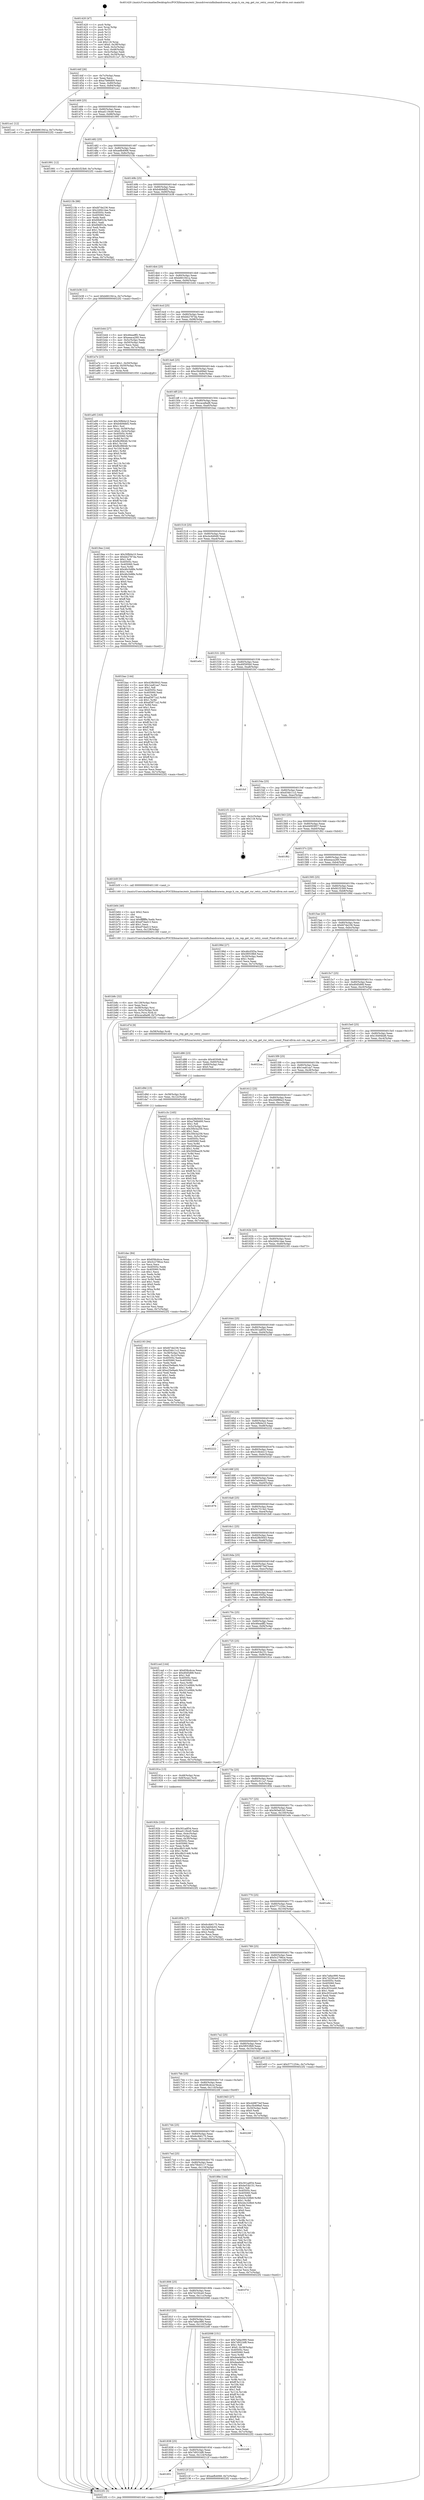 digraph "0x401420" {
  label = "0x401420 (/mnt/c/Users/mathe/Desktop/tcc/POCII/binaries/extr_linuxdriversinfinibandcorecm_msgs.h_cm_rep_get_rnr_retry_count_Final-ollvm.out::main(0))"
  labelloc = "t"
  node[shape=record]

  Entry [label="",width=0.3,height=0.3,shape=circle,fillcolor=black,style=filled]
  "0x40144f" [label="{
     0x40144f [26]\l
     | [instrs]\l
     &nbsp;&nbsp;0x40144f \<+3\>: mov -0x7c(%rbp),%eax\l
     &nbsp;&nbsp;0x401452 \<+2\>: mov %eax,%ecx\l
     &nbsp;&nbsp;0x401454 \<+6\>: sub $0xa7b66d00,%ecx\l
     &nbsp;&nbsp;0x40145a \<+3\>: mov %eax,-0x80(%rbp)\l
     &nbsp;&nbsp;0x40145d \<+6\>: mov %ecx,-0x84(%rbp)\l
     &nbsp;&nbsp;0x401463 \<+6\>: je 0000000000401ce1 \<main+0x8c1\>\l
  }"]
  "0x401ce1" [label="{
     0x401ce1 [12]\l
     | [instrs]\l
     &nbsp;&nbsp;0x401ce1 \<+7\>: movl $0xb661941a,-0x7c(%rbp)\l
     &nbsp;&nbsp;0x401ce8 \<+5\>: jmp 00000000004022f2 \<main+0xed2\>\l
  }"]
  "0x401469" [label="{
     0x401469 [25]\l
     | [instrs]\l
     &nbsp;&nbsp;0x401469 \<+5\>: jmp 000000000040146e \<main+0x4e\>\l
     &nbsp;&nbsp;0x40146e \<+3\>: mov -0x80(%rbp),%eax\l
     &nbsp;&nbsp;0x401471 \<+5\>: sub $0xad119ce9,%eax\l
     &nbsp;&nbsp;0x401476 \<+6\>: mov %eax,-0x88(%rbp)\l
     &nbsp;&nbsp;0x40147c \<+6\>: je 0000000000401991 \<main+0x571\>\l
  }"]
  Exit [label="",width=0.3,height=0.3,shape=circle,fillcolor=black,style=filled,peripheries=2]
  "0x401991" [label="{
     0x401991 [12]\l
     | [instrs]\l
     &nbsp;&nbsp;0x401991 \<+7\>: movl $0xfd1f23b9,-0x7c(%rbp)\l
     &nbsp;&nbsp;0x401998 \<+5\>: jmp 00000000004022f2 \<main+0xed2\>\l
  }"]
  "0x401482" [label="{
     0x401482 [25]\l
     | [instrs]\l
     &nbsp;&nbsp;0x401482 \<+5\>: jmp 0000000000401487 \<main+0x67\>\l
     &nbsp;&nbsp;0x401487 \<+3\>: mov -0x80(%rbp),%eax\l
     &nbsp;&nbsp;0x40148a \<+5\>: sub $0xaefb4068,%eax\l
     &nbsp;&nbsp;0x40148f \<+6\>: mov %eax,-0x8c(%rbp)\l
     &nbsp;&nbsp;0x401495 \<+6\>: je 000000000040213b \<main+0xd1b\>\l
  }"]
  "0x401851" [label="{
     0x401851\l
  }", style=dashed]
  "0x40213b" [label="{
     0x40213b [88]\l
     | [instrs]\l
     &nbsp;&nbsp;0x40213b \<+5\>: mov $0xfd7de236,%eax\l
     &nbsp;&nbsp;0x402140 \<+5\>: mov $0x249414ae,%ecx\l
     &nbsp;&nbsp;0x402145 \<+7\>: mov 0x40505c,%edx\l
     &nbsp;&nbsp;0x40214c \<+7\>: mov 0x405060,%esi\l
     &nbsp;&nbsp;0x402153 \<+2\>: mov %edx,%edi\l
     &nbsp;&nbsp;0x402155 \<+6\>: add $0x69df31fa,%edi\l
     &nbsp;&nbsp;0x40215b \<+3\>: sub $0x1,%edi\l
     &nbsp;&nbsp;0x40215e \<+6\>: sub $0x69df31fa,%edi\l
     &nbsp;&nbsp;0x402164 \<+3\>: imul %edi,%edx\l
     &nbsp;&nbsp;0x402167 \<+3\>: and $0x1,%edx\l
     &nbsp;&nbsp;0x40216a \<+3\>: cmp $0x0,%edx\l
     &nbsp;&nbsp;0x40216d \<+4\>: sete %r8b\l
     &nbsp;&nbsp;0x402171 \<+3\>: cmp $0xa,%esi\l
     &nbsp;&nbsp;0x402174 \<+4\>: setl %r9b\l
     &nbsp;&nbsp;0x402178 \<+3\>: mov %r8b,%r10b\l
     &nbsp;&nbsp;0x40217b \<+3\>: and %r9b,%r10b\l
     &nbsp;&nbsp;0x40217e \<+3\>: xor %r9b,%r8b\l
     &nbsp;&nbsp;0x402181 \<+3\>: or %r8b,%r10b\l
     &nbsp;&nbsp;0x402184 \<+4\>: test $0x1,%r10b\l
     &nbsp;&nbsp;0x402188 \<+3\>: cmovne %ecx,%eax\l
     &nbsp;&nbsp;0x40218b \<+3\>: mov %eax,-0x7c(%rbp)\l
     &nbsp;&nbsp;0x40218e \<+5\>: jmp 00000000004022f2 \<main+0xed2\>\l
  }"]
  "0x40149b" [label="{
     0x40149b [25]\l
     | [instrs]\l
     &nbsp;&nbsp;0x40149b \<+5\>: jmp 00000000004014a0 \<main+0x80\>\l
     &nbsp;&nbsp;0x4014a0 \<+3\>: mov -0x80(%rbp),%eax\l
     &nbsp;&nbsp;0x4014a3 \<+5\>: sub $0xb4b9dbf2,%eax\l
     &nbsp;&nbsp;0x4014a8 \<+6\>: mov %eax,-0x90(%rbp)\l
     &nbsp;&nbsp;0x4014ae \<+6\>: je 0000000000401b38 \<main+0x718\>\l
  }"]
  "0x40212f" [label="{
     0x40212f [12]\l
     | [instrs]\l
     &nbsp;&nbsp;0x40212f \<+7\>: movl $0xaefb4068,-0x7c(%rbp)\l
     &nbsp;&nbsp;0x402136 \<+5\>: jmp 00000000004022f2 \<main+0xed2\>\l
  }"]
  "0x401b38" [label="{
     0x401b38 [12]\l
     | [instrs]\l
     &nbsp;&nbsp;0x401b38 \<+7\>: movl $0xb661941a,-0x7c(%rbp)\l
     &nbsp;&nbsp;0x401b3f \<+5\>: jmp 00000000004022f2 \<main+0xed2\>\l
  }"]
  "0x4014b4" [label="{
     0x4014b4 [25]\l
     | [instrs]\l
     &nbsp;&nbsp;0x4014b4 \<+5\>: jmp 00000000004014b9 \<main+0x99\>\l
     &nbsp;&nbsp;0x4014b9 \<+3\>: mov -0x80(%rbp),%eax\l
     &nbsp;&nbsp;0x4014bc \<+5\>: sub $0xb661941a,%eax\l
     &nbsp;&nbsp;0x4014c1 \<+6\>: mov %eax,-0x94(%rbp)\l
     &nbsp;&nbsp;0x4014c7 \<+6\>: je 0000000000401b44 \<main+0x724\>\l
  }"]
  "0x401838" [label="{
     0x401838 [25]\l
     | [instrs]\l
     &nbsp;&nbsp;0x401838 \<+5\>: jmp 000000000040183d \<main+0x41d\>\l
     &nbsp;&nbsp;0x40183d \<+3\>: mov -0x80(%rbp),%eax\l
     &nbsp;&nbsp;0x401840 \<+5\>: sub $0x7d931bf8,%eax\l
     &nbsp;&nbsp;0x401845 \<+6\>: mov %eax,-0x124(%rbp)\l
     &nbsp;&nbsp;0x40184b \<+6\>: je 000000000040212f \<main+0xd0f\>\l
  }"]
  "0x401b44" [label="{
     0x401b44 [27]\l
     | [instrs]\l
     &nbsp;&nbsp;0x401b44 \<+5\>: mov $0x46eadff2,%eax\l
     &nbsp;&nbsp;0x401b49 \<+5\>: mov $0xeeaca260,%ecx\l
     &nbsp;&nbsp;0x401b4e \<+3\>: mov -0x5c(%rbp),%edx\l
     &nbsp;&nbsp;0x401b51 \<+3\>: cmp -0x50(%rbp),%edx\l
     &nbsp;&nbsp;0x401b54 \<+3\>: cmovl %ecx,%eax\l
     &nbsp;&nbsp;0x401b57 \<+3\>: mov %eax,-0x7c(%rbp)\l
     &nbsp;&nbsp;0x401b5a \<+5\>: jmp 00000000004022f2 \<main+0xed2\>\l
  }"]
  "0x4014cd" [label="{
     0x4014cd [25]\l
     | [instrs]\l
     &nbsp;&nbsp;0x4014cd \<+5\>: jmp 00000000004014d2 \<main+0xb2\>\l
     &nbsp;&nbsp;0x4014d2 \<+3\>: mov -0x80(%rbp),%eax\l
     &nbsp;&nbsp;0x4014d5 \<+5\>: sub $0xbb2787da,%eax\l
     &nbsp;&nbsp;0x4014da \<+6\>: mov %eax,-0x98(%rbp)\l
     &nbsp;&nbsp;0x4014e0 \<+6\>: je 0000000000401a7e \<main+0x65e\>\l
  }"]
  "0x4022d8" [label="{
     0x4022d8\l
  }", style=dashed]
  "0x401a7e" [label="{
     0x401a7e [23]\l
     | [instrs]\l
     &nbsp;&nbsp;0x401a7e \<+7\>: movl $0x1,-0x50(%rbp)\l
     &nbsp;&nbsp;0x401a85 \<+4\>: movslq -0x50(%rbp),%rax\l
     &nbsp;&nbsp;0x401a89 \<+4\>: shl $0x2,%rax\l
     &nbsp;&nbsp;0x401a8d \<+3\>: mov %rax,%rdi\l
     &nbsp;&nbsp;0x401a90 \<+5\>: call 0000000000401050 \<malloc@plt\>\l
     | [calls]\l
     &nbsp;&nbsp;0x401050 \{1\} (unknown)\l
  }"]
  "0x4014e6" [label="{
     0x4014e6 [25]\l
     | [instrs]\l
     &nbsp;&nbsp;0x4014e6 \<+5\>: jmp 00000000004014eb \<main+0xcb\>\l
     &nbsp;&nbsp;0x4014eb \<+3\>: mov -0x80(%rbp),%eax\l
     &nbsp;&nbsp;0x4014ee \<+5\>: sub $0xc5b499a0,%eax\l
     &nbsp;&nbsp;0x4014f3 \<+6\>: mov %eax,-0x9c(%rbp)\l
     &nbsp;&nbsp;0x4014f9 \<+6\>: je 00000000004019ee \<main+0x5ce\>\l
  }"]
  "0x40181f" [label="{
     0x40181f [25]\l
     | [instrs]\l
     &nbsp;&nbsp;0x40181f \<+5\>: jmp 0000000000401824 \<main+0x404\>\l
     &nbsp;&nbsp;0x401824 \<+3\>: mov -0x80(%rbp),%eax\l
     &nbsp;&nbsp;0x401827 \<+5\>: sub $0x7a8ac990,%eax\l
     &nbsp;&nbsp;0x40182c \<+6\>: mov %eax,-0x120(%rbp)\l
     &nbsp;&nbsp;0x401832 \<+6\>: je 00000000004022d8 \<main+0xeb8\>\l
  }"]
  "0x4019ee" [label="{
     0x4019ee [144]\l
     | [instrs]\l
     &nbsp;&nbsp;0x4019ee \<+5\>: mov $0x30fb0e10,%eax\l
     &nbsp;&nbsp;0x4019f3 \<+5\>: mov $0xbb2787da,%ecx\l
     &nbsp;&nbsp;0x4019f8 \<+2\>: mov $0x1,%dl\l
     &nbsp;&nbsp;0x4019fa \<+7\>: mov 0x40505c,%esi\l
     &nbsp;&nbsp;0x401a01 \<+7\>: mov 0x405060,%edi\l
     &nbsp;&nbsp;0x401a08 \<+3\>: mov %esi,%r8d\l
     &nbsp;&nbsp;0x401a0b \<+7\>: add $0x46c5d8fe,%r8d\l
     &nbsp;&nbsp;0x401a12 \<+4\>: sub $0x1,%r8d\l
     &nbsp;&nbsp;0x401a16 \<+7\>: sub $0x46c5d8fe,%r8d\l
     &nbsp;&nbsp;0x401a1d \<+4\>: imul %r8d,%esi\l
     &nbsp;&nbsp;0x401a21 \<+3\>: and $0x1,%esi\l
     &nbsp;&nbsp;0x401a24 \<+3\>: cmp $0x0,%esi\l
     &nbsp;&nbsp;0x401a27 \<+4\>: sete %r9b\l
     &nbsp;&nbsp;0x401a2b \<+3\>: cmp $0xa,%edi\l
     &nbsp;&nbsp;0x401a2e \<+4\>: setl %r10b\l
     &nbsp;&nbsp;0x401a32 \<+3\>: mov %r9b,%r11b\l
     &nbsp;&nbsp;0x401a35 \<+4\>: xor $0xff,%r11b\l
     &nbsp;&nbsp;0x401a39 \<+3\>: mov %r10b,%bl\l
     &nbsp;&nbsp;0x401a3c \<+3\>: xor $0xff,%bl\l
     &nbsp;&nbsp;0x401a3f \<+3\>: xor $0x1,%dl\l
     &nbsp;&nbsp;0x401a42 \<+3\>: mov %r11b,%r14b\l
     &nbsp;&nbsp;0x401a45 \<+4\>: and $0xff,%r14b\l
     &nbsp;&nbsp;0x401a49 \<+3\>: and %dl,%r9b\l
     &nbsp;&nbsp;0x401a4c \<+3\>: mov %bl,%r15b\l
     &nbsp;&nbsp;0x401a4f \<+4\>: and $0xff,%r15b\l
     &nbsp;&nbsp;0x401a53 \<+3\>: and %dl,%r10b\l
     &nbsp;&nbsp;0x401a56 \<+3\>: or %r9b,%r14b\l
     &nbsp;&nbsp;0x401a59 \<+3\>: or %r10b,%r15b\l
     &nbsp;&nbsp;0x401a5c \<+3\>: xor %r15b,%r14b\l
     &nbsp;&nbsp;0x401a5f \<+3\>: or %bl,%r11b\l
     &nbsp;&nbsp;0x401a62 \<+4\>: xor $0xff,%r11b\l
     &nbsp;&nbsp;0x401a66 \<+3\>: or $0x1,%dl\l
     &nbsp;&nbsp;0x401a69 \<+3\>: and %dl,%r11b\l
     &nbsp;&nbsp;0x401a6c \<+3\>: or %r11b,%r14b\l
     &nbsp;&nbsp;0x401a6f \<+4\>: test $0x1,%r14b\l
     &nbsp;&nbsp;0x401a73 \<+3\>: cmovne %ecx,%eax\l
     &nbsp;&nbsp;0x401a76 \<+3\>: mov %eax,-0x7c(%rbp)\l
     &nbsp;&nbsp;0x401a79 \<+5\>: jmp 00000000004022f2 \<main+0xed2\>\l
  }"]
  "0x4014ff" [label="{
     0x4014ff [25]\l
     | [instrs]\l
     &nbsp;&nbsp;0x4014ff \<+5\>: jmp 0000000000401504 \<main+0xe4\>\l
     &nbsp;&nbsp;0x401504 \<+3\>: mov -0x80(%rbp),%eax\l
     &nbsp;&nbsp;0x401507 \<+5\>: sub $0xcaca8ad8,%eax\l
     &nbsp;&nbsp;0x40150c \<+6\>: mov %eax,-0xa0(%rbp)\l
     &nbsp;&nbsp;0x401512 \<+6\>: je 0000000000401bac \<main+0x78c\>\l
  }"]
  "0x402098" [label="{
     0x402098 [151]\l
     | [instrs]\l
     &nbsp;&nbsp;0x402098 \<+5\>: mov $0x7a8ac990,%eax\l
     &nbsp;&nbsp;0x40209d \<+5\>: mov $0x7d931bf8,%ecx\l
     &nbsp;&nbsp;0x4020a2 \<+2\>: mov $0x1,%dl\l
     &nbsp;&nbsp;0x4020a4 \<+7\>: movl $0x0,-0x38(%rbp)\l
     &nbsp;&nbsp;0x4020ab \<+7\>: mov 0x40505c,%esi\l
     &nbsp;&nbsp;0x4020b2 \<+7\>: mov 0x405060,%edi\l
     &nbsp;&nbsp;0x4020b9 \<+3\>: mov %esi,%r8d\l
     &nbsp;&nbsp;0x4020bc \<+7\>: add $0xdeada5bc,%r8d\l
     &nbsp;&nbsp;0x4020c3 \<+4\>: sub $0x1,%r8d\l
     &nbsp;&nbsp;0x4020c7 \<+7\>: sub $0xdeada5bc,%r8d\l
     &nbsp;&nbsp;0x4020ce \<+4\>: imul %r8d,%esi\l
     &nbsp;&nbsp;0x4020d2 \<+3\>: and $0x1,%esi\l
     &nbsp;&nbsp;0x4020d5 \<+3\>: cmp $0x0,%esi\l
     &nbsp;&nbsp;0x4020d8 \<+4\>: sete %r9b\l
     &nbsp;&nbsp;0x4020dc \<+3\>: cmp $0xa,%edi\l
     &nbsp;&nbsp;0x4020df \<+4\>: setl %r10b\l
     &nbsp;&nbsp;0x4020e3 \<+3\>: mov %r9b,%r11b\l
     &nbsp;&nbsp;0x4020e6 \<+4\>: xor $0xff,%r11b\l
     &nbsp;&nbsp;0x4020ea \<+3\>: mov %r10b,%bl\l
     &nbsp;&nbsp;0x4020ed \<+3\>: xor $0xff,%bl\l
     &nbsp;&nbsp;0x4020f0 \<+3\>: xor $0x1,%dl\l
     &nbsp;&nbsp;0x4020f3 \<+3\>: mov %r11b,%r14b\l
     &nbsp;&nbsp;0x4020f6 \<+4\>: and $0xff,%r14b\l
     &nbsp;&nbsp;0x4020fa \<+3\>: and %dl,%r9b\l
     &nbsp;&nbsp;0x4020fd \<+3\>: mov %bl,%r15b\l
     &nbsp;&nbsp;0x402100 \<+4\>: and $0xff,%r15b\l
     &nbsp;&nbsp;0x402104 \<+3\>: and %dl,%r10b\l
     &nbsp;&nbsp;0x402107 \<+3\>: or %r9b,%r14b\l
     &nbsp;&nbsp;0x40210a \<+3\>: or %r10b,%r15b\l
     &nbsp;&nbsp;0x40210d \<+3\>: xor %r15b,%r14b\l
     &nbsp;&nbsp;0x402110 \<+3\>: or %bl,%r11b\l
     &nbsp;&nbsp;0x402113 \<+4\>: xor $0xff,%r11b\l
     &nbsp;&nbsp;0x402117 \<+3\>: or $0x1,%dl\l
     &nbsp;&nbsp;0x40211a \<+3\>: and %dl,%r11b\l
     &nbsp;&nbsp;0x40211d \<+3\>: or %r11b,%r14b\l
     &nbsp;&nbsp;0x402120 \<+4\>: test $0x1,%r14b\l
     &nbsp;&nbsp;0x402124 \<+3\>: cmovne %ecx,%eax\l
     &nbsp;&nbsp;0x402127 \<+3\>: mov %eax,-0x7c(%rbp)\l
     &nbsp;&nbsp;0x40212a \<+5\>: jmp 00000000004022f2 \<main+0xed2\>\l
  }"]
  "0x401bac" [label="{
     0x401bac [144]\l
     | [instrs]\l
     &nbsp;&nbsp;0x401bac \<+5\>: mov $0x428b5643,%eax\l
     &nbsp;&nbsp;0x401bb1 \<+5\>: mov $0x1ea81aa7,%ecx\l
     &nbsp;&nbsp;0x401bb6 \<+2\>: mov $0x1,%dl\l
     &nbsp;&nbsp;0x401bb8 \<+7\>: mov 0x40505c,%esi\l
     &nbsp;&nbsp;0x401bbf \<+7\>: mov 0x405060,%edi\l
     &nbsp;&nbsp;0x401bc6 \<+3\>: mov %esi,%r8d\l
     &nbsp;&nbsp;0x401bc9 \<+7\>: add $0xaf3871a2,%r8d\l
     &nbsp;&nbsp;0x401bd0 \<+4\>: sub $0x1,%r8d\l
     &nbsp;&nbsp;0x401bd4 \<+7\>: sub $0xaf3871a2,%r8d\l
     &nbsp;&nbsp;0x401bdb \<+4\>: imul %r8d,%esi\l
     &nbsp;&nbsp;0x401bdf \<+3\>: and $0x1,%esi\l
     &nbsp;&nbsp;0x401be2 \<+3\>: cmp $0x0,%esi\l
     &nbsp;&nbsp;0x401be5 \<+4\>: sete %r9b\l
     &nbsp;&nbsp;0x401be9 \<+3\>: cmp $0xa,%edi\l
     &nbsp;&nbsp;0x401bec \<+4\>: setl %r10b\l
     &nbsp;&nbsp;0x401bf0 \<+3\>: mov %r9b,%r11b\l
     &nbsp;&nbsp;0x401bf3 \<+4\>: xor $0xff,%r11b\l
     &nbsp;&nbsp;0x401bf7 \<+3\>: mov %r10b,%bl\l
     &nbsp;&nbsp;0x401bfa \<+3\>: xor $0xff,%bl\l
     &nbsp;&nbsp;0x401bfd \<+3\>: xor $0x1,%dl\l
     &nbsp;&nbsp;0x401c00 \<+3\>: mov %r11b,%r14b\l
     &nbsp;&nbsp;0x401c03 \<+4\>: and $0xff,%r14b\l
     &nbsp;&nbsp;0x401c07 \<+3\>: and %dl,%r9b\l
     &nbsp;&nbsp;0x401c0a \<+3\>: mov %bl,%r15b\l
     &nbsp;&nbsp;0x401c0d \<+4\>: and $0xff,%r15b\l
     &nbsp;&nbsp;0x401c11 \<+3\>: and %dl,%r10b\l
     &nbsp;&nbsp;0x401c14 \<+3\>: or %r9b,%r14b\l
     &nbsp;&nbsp;0x401c17 \<+3\>: or %r10b,%r15b\l
     &nbsp;&nbsp;0x401c1a \<+3\>: xor %r15b,%r14b\l
     &nbsp;&nbsp;0x401c1d \<+3\>: or %bl,%r11b\l
     &nbsp;&nbsp;0x401c20 \<+4\>: xor $0xff,%r11b\l
     &nbsp;&nbsp;0x401c24 \<+3\>: or $0x1,%dl\l
     &nbsp;&nbsp;0x401c27 \<+3\>: and %dl,%r11b\l
     &nbsp;&nbsp;0x401c2a \<+3\>: or %r11b,%r14b\l
     &nbsp;&nbsp;0x401c2d \<+4\>: test $0x1,%r14b\l
     &nbsp;&nbsp;0x401c31 \<+3\>: cmovne %ecx,%eax\l
     &nbsp;&nbsp;0x401c34 \<+3\>: mov %eax,-0x7c(%rbp)\l
     &nbsp;&nbsp;0x401c37 \<+5\>: jmp 00000000004022f2 \<main+0xed2\>\l
  }"]
  "0x401518" [label="{
     0x401518 [25]\l
     | [instrs]\l
     &nbsp;&nbsp;0x401518 \<+5\>: jmp 000000000040151d \<main+0xfd\>\l
     &nbsp;&nbsp;0x40151d \<+3\>: mov -0x80(%rbp),%eax\l
     &nbsp;&nbsp;0x401520 \<+5\>: sub $0xcbc6d0d9,%eax\l
     &nbsp;&nbsp;0x401525 \<+6\>: mov %eax,-0xa4(%rbp)\l
     &nbsp;&nbsp;0x40152b \<+6\>: je 0000000000401e0c \<main+0x9ec\>\l
  }"]
  "0x401806" [label="{
     0x401806 [25]\l
     | [instrs]\l
     &nbsp;&nbsp;0x401806 \<+5\>: jmp 000000000040180b \<main+0x3eb\>\l
     &nbsp;&nbsp;0x40180b \<+3\>: mov -0x80(%rbp),%eax\l
     &nbsp;&nbsp;0x40180e \<+5\>: sub $0x74230ce0,%eax\l
     &nbsp;&nbsp;0x401813 \<+6\>: mov %eax,-0x11c(%rbp)\l
     &nbsp;&nbsp;0x401819 \<+6\>: je 0000000000402098 \<main+0xc78\>\l
  }"]
  "0x401e0c" [label="{
     0x401e0c\l
  }", style=dashed]
  "0x401531" [label="{
     0x401531 [25]\l
     | [instrs]\l
     &nbsp;&nbsp;0x401531 \<+5\>: jmp 0000000000401536 \<main+0x116\>\l
     &nbsp;&nbsp;0x401536 \<+3\>: mov -0x80(%rbp),%eax\l
     &nbsp;&nbsp;0x401539 \<+5\>: sub $0xd0f395b0,%eax\l
     &nbsp;&nbsp;0x40153e \<+6\>: mov %eax,-0xa8(%rbp)\l
     &nbsp;&nbsp;0x401544 \<+6\>: je 0000000000401fcf \<main+0xbaf\>\l
  }"]
  "0x401f7d" [label="{
     0x401f7d\l
  }", style=dashed]
  "0x401fcf" [label="{
     0x401fcf\l
  }", style=dashed]
  "0x40154a" [label="{
     0x40154a [25]\l
     | [instrs]\l
     &nbsp;&nbsp;0x40154a \<+5\>: jmp 000000000040154f \<main+0x12f\>\l
     &nbsp;&nbsp;0x40154f \<+3\>: mov -0x80(%rbp),%eax\l
     &nbsp;&nbsp;0x401552 \<+5\>: sub $0xd34b11c2,%eax\l
     &nbsp;&nbsp;0x401557 \<+6\>: mov %eax,-0xac(%rbp)\l
     &nbsp;&nbsp;0x40155d \<+6\>: je 00000000004021f1 \<main+0xdd1\>\l
  }"]
  "0x401dac" [label="{
     0x401dac [84]\l
     | [instrs]\l
     &nbsp;&nbsp;0x401dac \<+5\>: mov $0x658cdcce,%eax\l
     &nbsp;&nbsp;0x401db1 \<+5\>: mov $0x5c2796ce,%esi\l
     &nbsp;&nbsp;0x401db6 \<+2\>: xor %ecx,%ecx\l
     &nbsp;&nbsp;0x401db8 \<+7\>: mov 0x40505c,%edx\l
     &nbsp;&nbsp;0x401dbf \<+8\>: mov 0x405060,%r8d\l
     &nbsp;&nbsp;0x401dc7 \<+3\>: sub $0x1,%ecx\l
     &nbsp;&nbsp;0x401dca \<+3\>: mov %edx,%r9d\l
     &nbsp;&nbsp;0x401dcd \<+3\>: add %ecx,%r9d\l
     &nbsp;&nbsp;0x401dd0 \<+4\>: imul %r9d,%edx\l
     &nbsp;&nbsp;0x401dd4 \<+3\>: and $0x1,%edx\l
     &nbsp;&nbsp;0x401dd7 \<+3\>: cmp $0x0,%edx\l
     &nbsp;&nbsp;0x401dda \<+4\>: sete %r10b\l
     &nbsp;&nbsp;0x401dde \<+4\>: cmp $0xa,%r8d\l
     &nbsp;&nbsp;0x401de2 \<+4\>: setl %r11b\l
     &nbsp;&nbsp;0x401de6 \<+3\>: mov %r10b,%bl\l
     &nbsp;&nbsp;0x401de9 \<+3\>: and %r11b,%bl\l
     &nbsp;&nbsp;0x401dec \<+3\>: xor %r11b,%r10b\l
     &nbsp;&nbsp;0x401def \<+3\>: or %r10b,%bl\l
     &nbsp;&nbsp;0x401df2 \<+3\>: test $0x1,%bl\l
     &nbsp;&nbsp;0x401df5 \<+3\>: cmovne %esi,%eax\l
     &nbsp;&nbsp;0x401df8 \<+3\>: mov %eax,-0x7c(%rbp)\l
     &nbsp;&nbsp;0x401dfb \<+5\>: jmp 00000000004022f2 \<main+0xed2\>\l
  }"]
  "0x4021f1" [label="{
     0x4021f1 [21]\l
     | [instrs]\l
     &nbsp;&nbsp;0x4021f1 \<+3\>: mov -0x2c(%rbp),%eax\l
     &nbsp;&nbsp;0x4021f4 \<+7\>: add $0x118,%rsp\l
     &nbsp;&nbsp;0x4021fb \<+1\>: pop %rbx\l
     &nbsp;&nbsp;0x4021fc \<+2\>: pop %r12\l
     &nbsp;&nbsp;0x4021fe \<+2\>: pop %r13\l
     &nbsp;&nbsp;0x402200 \<+2\>: pop %r14\l
     &nbsp;&nbsp;0x402202 \<+2\>: pop %r15\l
     &nbsp;&nbsp;0x402204 \<+1\>: pop %rbp\l
     &nbsp;&nbsp;0x402205 \<+1\>: ret\l
  }"]
  "0x401563" [label="{
     0x401563 [25]\l
     | [instrs]\l
     &nbsp;&nbsp;0x401563 \<+5\>: jmp 0000000000401568 \<main+0x148\>\l
     &nbsp;&nbsp;0x401568 \<+3\>: mov -0x80(%rbp),%eax\l
     &nbsp;&nbsp;0x40156b \<+5\>: sub $0xd4093857,%eax\l
     &nbsp;&nbsp;0x401570 \<+6\>: mov %eax,-0xb0(%rbp)\l
     &nbsp;&nbsp;0x401576 \<+6\>: je 0000000000401f62 \<main+0xb42\>\l
  }"]
  "0x401d9d" [label="{
     0x401d9d [15]\l
     | [instrs]\l
     &nbsp;&nbsp;0x401d9d \<+4\>: mov -0x58(%rbp),%rdi\l
     &nbsp;&nbsp;0x401da1 \<+6\>: mov %eax,-0x12c(%rbp)\l
     &nbsp;&nbsp;0x401da7 \<+5\>: call 0000000000401030 \<free@plt\>\l
     | [calls]\l
     &nbsp;&nbsp;0x401030 \{1\} (unknown)\l
  }"]
  "0x401f62" [label="{
     0x401f62\l
  }", style=dashed]
  "0x40157c" [label="{
     0x40157c [25]\l
     | [instrs]\l
     &nbsp;&nbsp;0x40157c \<+5\>: jmp 0000000000401581 \<main+0x161\>\l
     &nbsp;&nbsp;0x401581 \<+3\>: mov -0x80(%rbp),%eax\l
     &nbsp;&nbsp;0x401584 \<+5\>: sub $0xeeaca260,%eax\l
     &nbsp;&nbsp;0x401589 \<+6\>: mov %eax,-0xb4(%rbp)\l
     &nbsp;&nbsp;0x40158f \<+6\>: je 0000000000401b5f \<main+0x73f\>\l
  }"]
  "0x401d86" [label="{
     0x401d86 [23]\l
     | [instrs]\l
     &nbsp;&nbsp;0x401d86 \<+10\>: movabs $0x4030d6,%rdi\l
     &nbsp;&nbsp;0x401d90 \<+3\>: mov %eax,-0x60(%rbp)\l
     &nbsp;&nbsp;0x401d93 \<+3\>: mov -0x60(%rbp),%esi\l
     &nbsp;&nbsp;0x401d96 \<+2\>: mov $0x0,%al\l
     &nbsp;&nbsp;0x401d98 \<+5\>: call 0000000000401040 \<printf@plt\>\l
     | [calls]\l
     &nbsp;&nbsp;0x401040 \{1\} (unknown)\l
  }"]
  "0x401b5f" [label="{
     0x401b5f [5]\l
     | [instrs]\l
     &nbsp;&nbsp;0x401b5f \<+5\>: call 0000000000401160 \<next_i\>\l
     | [calls]\l
     &nbsp;&nbsp;0x401160 \{1\} (/mnt/c/Users/mathe/Desktop/tcc/POCII/binaries/extr_linuxdriversinfinibandcorecm_msgs.h_cm_rep_get_rnr_retry_count_Final-ollvm.out::next_i)\l
  }"]
  "0x401595" [label="{
     0x401595 [25]\l
     | [instrs]\l
     &nbsp;&nbsp;0x401595 \<+5\>: jmp 000000000040159a \<main+0x17a\>\l
     &nbsp;&nbsp;0x40159a \<+3\>: mov -0x80(%rbp),%eax\l
     &nbsp;&nbsp;0x40159d \<+5\>: sub $0xfd1f23b9,%eax\l
     &nbsp;&nbsp;0x4015a2 \<+6\>: mov %eax,-0xb8(%rbp)\l
     &nbsp;&nbsp;0x4015a8 \<+6\>: je 000000000040199d \<main+0x57d\>\l
  }"]
  "0x401b8c" [label="{
     0x401b8c [32]\l
     | [instrs]\l
     &nbsp;&nbsp;0x401b8c \<+6\>: mov -0x128(%rbp),%ecx\l
     &nbsp;&nbsp;0x401b92 \<+3\>: imul %eax,%ecx\l
     &nbsp;&nbsp;0x401b95 \<+4\>: mov -0x58(%rbp),%rsi\l
     &nbsp;&nbsp;0x401b99 \<+4\>: movslq -0x5c(%rbp),%rdi\l
     &nbsp;&nbsp;0x401b9d \<+3\>: mov %ecx,(%rsi,%rdi,4)\l
     &nbsp;&nbsp;0x401ba0 \<+7\>: movl $0xcaca8ad8,-0x7c(%rbp)\l
     &nbsp;&nbsp;0x401ba7 \<+5\>: jmp 00000000004022f2 \<main+0xed2\>\l
  }"]
  "0x40199d" [label="{
     0x40199d [27]\l
     | [instrs]\l
     &nbsp;&nbsp;0x40199d \<+5\>: mov $0x46c05f3a,%eax\l
     &nbsp;&nbsp;0x4019a2 \<+5\>: mov $0x5f053fb9,%ecx\l
     &nbsp;&nbsp;0x4019a7 \<+3\>: mov -0x30(%rbp),%edx\l
     &nbsp;&nbsp;0x4019aa \<+3\>: cmp $0x1,%edx\l
     &nbsp;&nbsp;0x4019ad \<+3\>: cmovl %ecx,%eax\l
     &nbsp;&nbsp;0x4019b0 \<+3\>: mov %eax,-0x7c(%rbp)\l
     &nbsp;&nbsp;0x4019b3 \<+5\>: jmp 00000000004022f2 \<main+0xed2\>\l
  }"]
  "0x4015ae" [label="{
     0x4015ae [25]\l
     | [instrs]\l
     &nbsp;&nbsp;0x4015ae \<+5\>: jmp 00000000004015b3 \<main+0x193\>\l
     &nbsp;&nbsp;0x4015b3 \<+3\>: mov -0x80(%rbp),%eax\l
     &nbsp;&nbsp;0x4015b6 \<+5\>: sub $0xfd7de236,%eax\l
     &nbsp;&nbsp;0x4015bb \<+6\>: mov %eax,-0xbc(%rbp)\l
     &nbsp;&nbsp;0x4015c1 \<+6\>: je 00000000004022eb \<main+0xecb\>\l
  }"]
  "0x401b64" [label="{
     0x401b64 [40]\l
     | [instrs]\l
     &nbsp;&nbsp;0x401b64 \<+5\>: mov $0x2,%ecx\l
     &nbsp;&nbsp;0x401b69 \<+1\>: cltd\l
     &nbsp;&nbsp;0x401b6a \<+2\>: idiv %ecx\l
     &nbsp;&nbsp;0x401b6c \<+6\>: imul $0xfffffffe,%edx,%ecx\l
     &nbsp;&nbsp;0x401b72 \<+6\>: add $0xef7dad13,%ecx\l
     &nbsp;&nbsp;0x401b78 \<+3\>: add $0x1,%ecx\l
     &nbsp;&nbsp;0x401b7b \<+6\>: sub $0xef7dad13,%ecx\l
     &nbsp;&nbsp;0x401b81 \<+6\>: mov %ecx,-0x128(%rbp)\l
     &nbsp;&nbsp;0x401b87 \<+5\>: call 0000000000401160 \<next_i\>\l
     | [calls]\l
     &nbsp;&nbsp;0x401160 \{1\} (/mnt/c/Users/mathe/Desktop/tcc/POCII/binaries/extr_linuxdriversinfinibandcorecm_msgs.h_cm_rep_get_rnr_retry_count_Final-ollvm.out::next_i)\l
  }"]
  "0x4022eb" [label="{
     0x4022eb\l
  }", style=dashed]
  "0x4015c7" [label="{
     0x4015c7 [25]\l
     | [instrs]\l
     &nbsp;&nbsp;0x4015c7 \<+5\>: jmp 00000000004015cc \<main+0x1ac\>\l
     &nbsp;&nbsp;0x4015cc \<+3\>: mov -0x80(%rbp),%eax\l
     &nbsp;&nbsp;0x4015cf \<+5\>: sub $0xd0d5d68,%eax\l
     &nbsp;&nbsp;0x4015d4 \<+6\>: mov %eax,-0xc0(%rbp)\l
     &nbsp;&nbsp;0x4015da \<+6\>: je 0000000000401d7d \<main+0x95d\>\l
  }"]
  "0x401a95" [label="{
     0x401a95 [163]\l
     | [instrs]\l
     &nbsp;&nbsp;0x401a95 \<+5\>: mov $0x30fb0e10,%ecx\l
     &nbsp;&nbsp;0x401a9a \<+5\>: mov $0xb4b9dbf2,%edx\l
     &nbsp;&nbsp;0x401a9f \<+3\>: mov $0x1,%sil\l
     &nbsp;&nbsp;0x401aa2 \<+4\>: mov %rax,-0x58(%rbp)\l
     &nbsp;&nbsp;0x401aa6 \<+7\>: movl $0x0,-0x5c(%rbp)\l
     &nbsp;&nbsp;0x401aad \<+8\>: mov 0x40505c,%r8d\l
     &nbsp;&nbsp;0x401ab5 \<+8\>: mov 0x405060,%r9d\l
     &nbsp;&nbsp;0x401abd \<+3\>: mov %r8d,%r10d\l
     &nbsp;&nbsp;0x401ac0 \<+7\>: sub $0xfb2f6646,%r10d\l
     &nbsp;&nbsp;0x401ac7 \<+4\>: sub $0x1,%r10d\l
     &nbsp;&nbsp;0x401acb \<+7\>: add $0xfb2f6646,%r10d\l
     &nbsp;&nbsp;0x401ad2 \<+4\>: imul %r10d,%r8d\l
     &nbsp;&nbsp;0x401ad6 \<+4\>: and $0x1,%r8d\l
     &nbsp;&nbsp;0x401ada \<+4\>: cmp $0x0,%r8d\l
     &nbsp;&nbsp;0x401ade \<+4\>: sete %r11b\l
     &nbsp;&nbsp;0x401ae2 \<+4\>: cmp $0xa,%r9d\l
     &nbsp;&nbsp;0x401ae6 \<+3\>: setl %bl\l
     &nbsp;&nbsp;0x401ae9 \<+3\>: mov %r11b,%r14b\l
     &nbsp;&nbsp;0x401aec \<+4\>: xor $0xff,%r14b\l
     &nbsp;&nbsp;0x401af0 \<+3\>: mov %bl,%r15b\l
     &nbsp;&nbsp;0x401af3 \<+4\>: xor $0xff,%r15b\l
     &nbsp;&nbsp;0x401af7 \<+4\>: xor $0x0,%sil\l
     &nbsp;&nbsp;0x401afb \<+3\>: mov %r14b,%r12b\l
     &nbsp;&nbsp;0x401afe \<+4\>: and $0x0,%r12b\l
     &nbsp;&nbsp;0x401b02 \<+3\>: and %sil,%r11b\l
     &nbsp;&nbsp;0x401b05 \<+3\>: mov %r15b,%r13b\l
     &nbsp;&nbsp;0x401b08 \<+4\>: and $0x0,%r13b\l
     &nbsp;&nbsp;0x401b0c \<+3\>: and %sil,%bl\l
     &nbsp;&nbsp;0x401b0f \<+3\>: or %r11b,%r12b\l
     &nbsp;&nbsp;0x401b12 \<+3\>: or %bl,%r13b\l
     &nbsp;&nbsp;0x401b15 \<+3\>: xor %r13b,%r12b\l
     &nbsp;&nbsp;0x401b18 \<+3\>: or %r15b,%r14b\l
     &nbsp;&nbsp;0x401b1b \<+4\>: xor $0xff,%r14b\l
     &nbsp;&nbsp;0x401b1f \<+4\>: or $0x0,%sil\l
     &nbsp;&nbsp;0x401b23 \<+3\>: and %sil,%r14b\l
     &nbsp;&nbsp;0x401b26 \<+3\>: or %r14b,%r12b\l
     &nbsp;&nbsp;0x401b29 \<+4\>: test $0x1,%r12b\l
     &nbsp;&nbsp;0x401b2d \<+3\>: cmovne %edx,%ecx\l
     &nbsp;&nbsp;0x401b30 \<+3\>: mov %ecx,-0x7c(%rbp)\l
     &nbsp;&nbsp;0x401b33 \<+5\>: jmp 00000000004022f2 \<main+0xed2\>\l
  }"]
  "0x401d7d" [label="{
     0x401d7d [9]\l
     | [instrs]\l
     &nbsp;&nbsp;0x401d7d \<+4\>: mov -0x58(%rbp),%rdi\l
     &nbsp;&nbsp;0x401d81 \<+5\>: call 0000000000401400 \<cm_rep_get_rnr_retry_count\>\l
     | [calls]\l
     &nbsp;&nbsp;0x401400 \{1\} (/mnt/c/Users/mathe/Desktop/tcc/POCII/binaries/extr_linuxdriversinfinibandcorecm_msgs.h_cm_rep_get_rnr_retry_count_Final-ollvm.out::cm_rep_get_rnr_retry_count)\l
  }"]
  "0x4015e0" [label="{
     0x4015e0 [25]\l
     | [instrs]\l
     &nbsp;&nbsp;0x4015e0 \<+5\>: jmp 00000000004015e5 \<main+0x1c5\>\l
     &nbsp;&nbsp;0x4015e5 \<+3\>: mov -0x80(%rbp),%eax\l
     &nbsp;&nbsp;0x4015e8 \<+5\>: sub $0x18494bd6,%eax\l
     &nbsp;&nbsp;0x4015ed \<+6\>: mov %eax,-0xc4(%rbp)\l
     &nbsp;&nbsp;0x4015f3 \<+6\>: je 00000000004022aa \<main+0xe8a\>\l
  }"]
  "0x40192b" [label="{
     0x40192b [102]\l
     | [instrs]\l
     &nbsp;&nbsp;0x40192b \<+5\>: mov $0x301adf34,%ecx\l
     &nbsp;&nbsp;0x401930 \<+5\>: mov $0xad119ce9,%edx\l
     &nbsp;&nbsp;0x401935 \<+3\>: mov %eax,-0x4c(%rbp)\l
     &nbsp;&nbsp;0x401938 \<+3\>: mov -0x4c(%rbp),%eax\l
     &nbsp;&nbsp;0x40193b \<+3\>: mov %eax,-0x30(%rbp)\l
     &nbsp;&nbsp;0x40193e \<+7\>: mov 0x40505c,%eax\l
     &nbsp;&nbsp;0x401945 \<+7\>: mov 0x405060,%esi\l
     &nbsp;&nbsp;0x40194c \<+3\>: mov %eax,%r8d\l
     &nbsp;&nbsp;0x40194f \<+7\>: sub $0xc8b314d6,%r8d\l
     &nbsp;&nbsp;0x401956 \<+4\>: sub $0x1,%r8d\l
     &nbsp;&nbsp;0x40195a \<+7\>: add $0xc8b314d6,%r8d\l
     &nbsp;&nbsp;0x401961 \<+4\>: imul %r8d,%eax\l
     &nbsp;&nbsp;0x401965 \<+3\>: and $0x1,%eax\l
     &nbsp;&nbsp;0x401968 \<+3\>: cmp $0x0,%eax\l
     &nbsp;&nbsp;0x40196b \<+4\>: sete %r9b\l
     &nbsp;&nbsp;0x40196f \<+3\>: cmp $0xa,%esi\l
     &nbsp;&nbsp;0x401972 \<+4\>: setl %r10b\l
     &nbsp;&nbsp;0x401976 \<+3\>: mov %r9b,%r11b\l
     &nbsp;&nbsp;0x401979 \<+3\>: and %r10b,%r11b\l
     &nbsp;&nbsp;0x40197c \<+3\>: xor %r10b,%r9b\l
     &nbsp;&nbsp;0x40197f \<+3\>: or %r9b,%r11b\l
     &nbsp;&nbsp;0x401982 \<+4\>: test $0x1,%r11b\l
     &nbsp;&nbsp;0x401986 \<+3\>: cmovne %edx,%ecx\l
     &nbsp;&nbsp;0x401989 \<+3\>: mov %ecx,-0x7c(%rbp)\l
     &nbsp;&nbsp;0x40198c \<+5\>: jmp 00000000004022f2 \<main+0xed2\>\l
  }"]
  "0x4022aa" [label="{
     0x4022aa\l
  }", style=dashed]
  "0x4015f9" [label="{
     0x4015f9 [25]\l
     | [instrs]\l
     &nbsp;&nbsp;0x4015f9 \<+5\>: jmp 00000000004015fe \<main+0x1de\>\l
     &nbsp;&nbsp;0x4015fe \<+3\>: mov -0x80(%rbp),%eax\l
     &nbsp;&nbsp;0x401601 \<+5\>: sub $0x1ea81aa7,%eax\l
     &nbsp;&nbsp;0x401606 \<+6\>: mov %eax,-0xc8(%rbp)\l
     &nbsp;&nbsp;0x40160c \<+6\>: je 0000000000401c3c \<main+0x81c\>\l
  }"]
  "0x4017ed" [label="{
     0x4017ed [25]\l
     | [instrs]\l
     &nbsp;&nbsp;0x4017ed \<+5\>: jmp 00000000004017f2 \<main+0x3d2\>\l
     &nbsp;&nbsp;0x4017f2 \<+3\>: mov -0x80(%rbp),%eax\l
     &nbsp;&nbsp;0x4017f5 \<+5\>: sub $0x70b45117,%eax\l
     &nbsp;&nbsp;0x4017fa \<+6\>: mov %eax,-0x118(%rbp)\l
     &nbsp;&nbsp;0x401800 \<+6\>: je 0000000000401f7d \<main+0xb5d\>\l
  }"]
  "0x401c3c" [label="{
     0x401c3c [165]\l
     | [instrs]\l
     &nbsp;&nbsp;0x401c3c \<+5\>: mov $0x428b5643,%eax\l
     &nbsp;&nbsp;0x401c41 \<+5\>: mov $0xa7b66d00,%ecx\l
     &nbsp;&nbsp;0x401c46 \<+2\>: mov $0x1,%dl\l
     &nbsp;&nbsp;0x401c48 \<+3\>: mov -0x5c(%rbp),%esi\l
     &nbsp;&nbsp;0x401c4b \<+6\>: sub $0x30b3a258,%esi\l
     &nbsp;&nbsp;0x401c51 \<+3\>: add $0x1,%esi\l
     &nbsp;&nbsp;0x401c54 \<+6\>: add $0x30b3a258,%esi\l
     &nbsp;&nbsp;0x401c5a \<+3\>: mov %esi,-0x5c(%rbp)\l
     &nbsp;&nbsp;0x401c5d \<+7\>: mov 0x40505c,%esi\l
     &nbsp;&nbsp;0x401c64 \<+7\>: mov 0x405060,%edi\l
     &nbsp;&nbsp;0x401c6b \<+3\>: mov %esi,%r8d\l
     &nbsp;&nbsp;0x401c6e \<+7\>: add $0x5006aa29,%r8d\l
     &nbsp;&nbsp;0x401c75 \<+4\>: sub $0x1,%r8d\l
     &nbsp;&nbsp;0x401c79 \<+7\>: sub $0x5006aa29,%r8d\l
     &nbsp;&nbsp;0x401c80 \<+4\>: imul %r8d,%esi\l
     &nbsp;&nbsp;0x401c84 \<+3\>: and $0x1,%esi\l
     &nbsp;&nbsp;0x401c87 \<+3\>: cmp $0x0,%esi\l
     &nbsp;&nbsp;0x401c8a \<+4\>: sete %r9b\l
     &nbsp;&nbsp;0x401c8e \<+3\>: cmp $0xa,%edi\l
     &nbsp;&nbsp;0x401c91 \<+4\>: setl %r10b\l
     &nbsp;&nbsp;0x401c95 \<+3\>: mov %r9b,%r11b\l
     &nbsp;&nbsp;0x401c98 \<+4\>: xor $0xff,%r11b\l
     &nbsp;&nbsp;0x401c9c \<+3\>: mov %r10b,%bl\l
     &nbsp;&nbsp;0x401c9f \<+3\>: xor $0xff,%bl\l
     &nbsp;&nbsp;0x401ca2 \<+3\>: xor $0x0,%dl\l
     &nbsp;&nbsp;0x401ca5 \<+3\>: mov %r11b,%r14b\l
     &nbsp;&nbsp;0x401ca8 \<+4\>: and $0x0,%r14b\l
     &nbsp;&nbsp;0x401cac \<+3\>: and %dl,%r9b\l
     &nbsp;&nbsp;0x401caf \<+3\>: mov %bl,%r15b\l
     &nbsp;&nbsp;0x401cb2 \<+4\>: and $0x0,%r15b\l
     &nbsp;&nbsp;0x401cb6 \<+3\>: and %dl,%r10b\l
     &nbsp;&nbsp;0x401cb9 \<+3\>: or %r9b,%r14b\l
     &nbsp;&nbsp;0x401cbc \<+3\>: or %r10b,%r15b\l
     &nbsp;&nbsp;0x401cbf \<+3\>: xor %r15b,%r14b\l
     &nbsp;&nbsp;0x401cc2 \<+3\>: or %bl,%r11b\l
     &nbsp;&nbsp;0x401cc5 \<+4\>: xor $0xff,%r11b\l
     &nbsp;&nbsp;0x401cc9 \<+3\>: or $0x0,%dl\l
     &nbsp;&nbsp;0x401ccc \<+3\>: and %dl,%r11b\l
     &nbsp;&nbsp;0x401ccf \<+3\>: or %r11b,%r14b\l
     &nbsp;&nbsp;0x401cd2 \<+4\>: test $0x1,%r14b\l
     &nbsp;&nbsp;0x401cd6 \<+3\>: cmovne %ecx,%eax\l
     &nbsp;&nbsp;0x401cd9 \<+3\>: mov %eax,-0x7c(%rbp)\l
     &nbsp;&nbsp;0x401cdc \<+5\>: jmp 00000000004022f2 \<main+0xed2\>\l
  }"]
  "0x401612" [label="{
     0x401612 [25]\l
     | [instrs]\l
     &nbsp;&nbsp;0x401612 \<+5\>: jmp 0000000000401617 \<main+0x1f7\>\l
     &nbsp;&nbsp;0x401617 \<+3\>: mov -0x80(%rbp),%eax\l
     &nbsp;&nbsp;0x40161a \<+5\>: sub $0x20df86a3,%eax\l
     &nbsp;&nbsp;0x40161f \<+6\>: mov %eax,-0xcc(%rbp)\l
     &nbsp;&nbsp;0x401625 \<+6\>: je 0000000000401f56 \<main+0xb36\>\l
  }"]
  "0x40188e" [label="{
     0x40188e [144]\l
     | [instrs]\l
     &nbsp;&nbsp;0x40188e \<+5\>: mov $0x301adf34,%eax\l
     &nbsp;&nbsp;0x401893 \<+5\>: mov $0x4e53b151,%ecx\l
     &nbsp;&nbsp;0x401898 \<+2\>: mov $0x1,%dl\l
     &nbsp;&nbsp;0x40189a \<+7\>: mov 0x40505c,%esi\l
     &nbsp;&nbsp;0x4018a1 \<+7\>: mov 0x405060,%edi\l
     &nbsp;&nbsp;0x4018a8 \<+3\>: mov %esi,%r8d\l
     &nbsp;&nbsp;0x4018ab \<+7\>: sub $0x44c328b9,%r8d\l
     &nbsp;&nbsp;0x4018b2 \<+4\>: sub $0x1,%r8d\l
     &nbsp;&nbsp;0x4018b6 \<+7\>: add $0x44c328b9,%r8d\l
     &nbsp;&nbsp;0x4018bd \<+4\>: imul %r8d,%esi\l
     &nbsp;&nbsp;0x4018c1 \<+3\>: and $0x1,%esi\l
     &nbsp;&nbsp;0x4018c4 \<+3\>: cmp $0x0,%esi\l
     &nbsp;&nbsp;0x4018c7 \<+4\>: sete %r9b\l
     &nbsp;&nbsp;0x4018cb \<+3\>: cmp $0xa,%edi\l
     &nbsp;&nbsp;0x4018ce \<+4\>: setl %r10b\l
     &nbsp;&nbsp;0x4018d2 \<+3\>: mov %r9b,%r11b\l
     &nbsp;&nbsp;0x4018d5 \<+4\>: xor $0xff,%r11b\l
     &nbsp;&nbsp;0x4018d9 \<+3\>: mov %r10b,%bl\l
     &nbsp;&nbsp;0x4018dc \<+3\>: xor $0xff,%bl\l
     &nbsp;&nbsp;0x4018df \<+3\>: xor $0x1,%dl\l
     &nbsp;&nbsp;0x4018e2 \<+3\>: mov %r11b,%r14b\l
     &nbsp;&nbsp;0x4018e5 \<+4\>: and $0xff,%r14b\l
     &nbsp;&nbsp;0x4018e9 \<+3\>: and %dl,%r9b\l
     &nbsp;&nbsp;0x4018ec \<+3\>: mov %bl,%r15b\l
     &nbsp;&nbsp;0x4018ef \<+4\>: and $0xff,%r15b\l
     &nbsp;&nbsp;0x4018f3 \<+3\>: and %dl,%r10b\l
     &nbsp;&nbsp;0x4018f6 \<+3\>: or %r9b,%r14b\l
     &nbsp;&nbsp;0x4018f9 \<+3\>: or %r10b,%r15b\l
     &nbsp;&nbsp;0x4018fc \<+3\>: xor %r15b,%r14b\l
     &nbsp;&nbsp;0x4018ff \<+3\>: or %bl,%r11b\l
     &nbsp;&nbsp;0x401902 \<+4\>: xor $0xff,%r11b\l
     &nbsp;&nbsp;0x401906 \<+3\>: or $0x1,%dl\l
     &nbsp;&nbsp;0x401909 \<+3\>: and %dl,%r11b\l
     &nbsp;&nbsp;0x40190c \<+3\>: or %r11b,%r14b\l
     &nbsp;&nbsp;0x40190f \<+4\>: test $0x1,%r14b\l
     &nbsp;&nbsp;0x401913 \<+3\>: cmovne %ecx,%eax\l
     &nbsp;&nbsp;0x401916 \<+3\>: mov %eax,-0x7c(%rbp)\l
     &nbsp;&nbsp;0x401919 \<+5\>: jmp 00000000004022f2 \<main+0xed2\>\l
  }"]
  "0x401f56" [label="{
     0x401f56\l
  }", style=dashed]
  "0x40162b" [label="{
     0x40162b [25]\l
     | [instrs]\l
     &nbsp;&nbsp;0x40162b \<+5\>: jmp 0000000000401630 \<main+0x210\>\l
     &nbsp;&nbsp;0x401630 \<+3\>: mov -0x80(%rbp),%eax\l
     &nbsp;&nbsp;0x401633 \<+5\>: sub $0x249414ae,%eax\l
     &nbsp;&nbsp;0x401638 \<+6\>: mov %eax,-0xd0(%rbp)\l
     &nbsp;&nbsp;0x40163e \<+6\>: je 0000000000402193 \<main+0xd73\>\l
  }"]
  "0x4017d4" [label="{
     0x4017d4 [25]\l
     | [instrs]\l
     &nbsp;&nbsp;0x4017d4 \<+5\>: jmp 00000000004017d9 \<main+0x3b9\>\l
     &nbsp;&nbsp;0x4017d9 \<+3\>: mov -0x80(%rbp),%eax\l
     &nbsp;&nbsp;0x4017dc \<+5\>: sub $0x6c4b6175,%eax\l
     &nbsp;&nbsp;0x4017e1 \<+6\>: mov %eax,-0x114(%rbp)\l
     &nbsp;&nbsp;0x4017e7 \<+6\>: je 000000000040188e \<main+0x46e\>\l
  }"]
  "0x402193" [label="{
     0x402193 [94]\l
     | [instrs]\l
     &nbsp;&nbsp;0x402193 \<+5\>: mov $0xfd7de236,%eax\l
     &nbsp;&nbsp;0x402198 \<+5\>: mov $0xd34b11c2,%ecx\l
     &nbsp;&nbsp;0x40219d \<+3\>: mov -0x38(%rbp),%edx\l
     &nbsp;&nbsp;0x4021a0 \<+3\>: mov %edx,-0x2c(%rbp)\l
     &nbsp;&nbsp;0x4021a3 \<+7\>: mov 0x40505c,%edx\l
     &nbsp;&nbsp;0x4021aa \<+7\>: mov 0x405060,%esi\l
     &nbsp;&nbsp;0x4021b1 \<+2\>: mov %edx,%edi\l
     &nbsp;&nbsp;0x4021b3 \<+6\>: sub $0xe25e9aeb,%edi\l
     &nbsp;&nbsp;0x4021b9 \<+3\>: sub $0x1,%edi\l
     &nbsp;&nbsp;0x4021bc \<+6\>: add $0xe25e9aeb,%edi\l
     &nbsp;&nbsp;0x4021c2 \<+3\>: imul %edi,%edx\l
     &nbsp;&nbsp;0x4021c5 \<+3\>: and $0x1,%edx\l
     &nbsp;&nbsp;0x4021c8 \<+3\>: cmp $0x0,%edx\l
     &nbsp;&nbsp;0x4021cb \<+4\>: sete %r8b\l
     &nbsp;&nbsp;0x4021cf \<+3\>: cmp $0xa,%esi\l
     &nbsp;&nbsp;0x4021d2 \<+4\>: setl %r9b\l
     &nbsp;&nbsp;0x4021d6 \<+3\>: mov %r8b,%r10b\l
     &nbsp;&nbsp;0x4021d9 \<+3\>: and %r9b,%r10b\l
     &nbsp;&nbsp;0x4021dc \<+3\>: xor %r9b,%r8b\l
     &nbsp;&nbsp;0x4021df \<+3\>: or %r8b,%r10b\l
     &nbsp;&nbsp;0x4021e2 \<+4\>: test $0x1,%r10b\l
     &nbsp;&nbsp;0x4021e6 \<+3\>: cmovne %ecx,%eax\l
     &nbsp;&nbsp;0x4021e9 \<+3\>: mov %eax,-0x7c(%rbp)\l
     &nbsp;&nbsp;0x4021ec \<+5\>: jmp 00000000004022f2 \<main+0xed2\>\l
  }"]
  "0x401644" [label="{
     0x401644 [25]\l
     | [instrs]\l
     &nbsp;&nbsp;0x401644 \<+5\>: jmp 0000000000401649 \<main+0x229\>\l
     &nbsp;&nbsp;0x401649 \<+3\>: mov -0x80(%rbp),%eax\l
     &nbsp;&nbsp;0x40164c \<+5\>: sub $0x301adf34,%eax\l
     &nbsp;&nbsp;0x401651 \<+6\>: mov %eax,-0xd4(%rbp)\l
     &nbsp;&nbsp;0x401657 \<+6\>: je 0000000000402206 \<main+0xde6\>\l
  }"]
  "0x40226f" [label="{
     0x40226f\l
  }", style=dashed]
  "0x402206" [label="{
     0x402206\l
  }", style=dashed]
  "0x40165d" [label="{
     0x40165d [25]\l
     | [instrs]\l
     &nbsp;&nbsp;0x40165d \<+5\>: jmp 0000000000401662 \<main+0x242\>\l
     &nbsp;&nbsp;0x401662 \<+3\>: mov -0x80(%rbp),%eax\l
     &nbsp;&nbsp;0x401665 \<+5\>: sub $0x30fb0e10,%eax\l
     &nbsp;&nbsp;0x40166a \<+6\>: mov %eax,-0xd8(%rbp)\l
     &nbsp;&nbsp;0x401670 \<+6\>: je 0000000000402222 \<main+0xe02\>\l
  }"]
  "0x4017bb" [label="{
     0x4017bb [25]\l
     | [instrs]\l
     &nbsp;&nbsp;0x4017bb \<+5\>: jmp 00000000004017c0 \<main+0x3a0\>\l
     &nbsp;&nbsp;0x4017c0 \<+3\>: mov -0x80(%rbp),%eax\l
     &nbsp;&nbsp;0x4017c3 \<+5\>: sub $0x658cdcce,%eax\l
     &nbsp;&nbsp;0x4017c8 \<+6\>: mov %eax,-0x110(%rbp)\l
     &nbsp;&nbsp;0x4017ce \<+6\>: je 000000000040226f \<main+0xe4f\>\l
  }"]
  "0x402222" [label="{
     0x402222\l
  }", style=dashed]
  "0x401676" [label="{
     0x401676 [25]\l
     | [instrs]\l
     &nbsp;&nbsp;0x401676 \<+5\>: jmp 000000000040167b \<main+0x25b\>\l
     &nbsp;&nbsp;0x40167b \<+3\>: mov -0x80(%rbp),%eax\l
     &nbsp;&nbsp;0x40167e \<+5\>: sub $0x316b4413,%eax\l
     &nbsp;&nbsp;0x401683 \<+6\>: mov %eax,-0xdc(%rbp)\l
     &nbsp;&nbsp;0x401689 \<+6\>: je 000000000040202f \<main+0xc0f\>\l
  }"]
  "0x4019d3" [label="{
     0x4019d3 [27]\l
     | [instrs]\l
     &nbsp;&nbsp;0x4019d3 \<+5\>: mov $0x449873ef,%eax\l
     &nbsp;&nbsp;0x4019d8 \<+5\>: mov $0xc5b499a0,%ecx\l
     &nbsp;&nbsp;0x4019dd \<+3\>: mov -0x30(%rbp),%edx\l
     &nbsp;&nbsp;0x4019e0 \<+3\>: cmp $0x0,%edx\l
     &nbsp;&nbsp;0x4019e3 \<+3\>: cmove %ecx,%eax\l
     &nbsp;&nbsp;0x4019e6 \<+3\>: mov %eax,-0x7c(%rbp)\l
     &nbsp;&nbsp;0x4019e9 \<+5\>: jmp 00000000004022f2 \<main+0xed2\>\l
  }"]
  "0x40202f" [label="{
     0x40202f\l
  }", style=dashed]
  "0x40168f" [label="{
     0x40168f [25]\l
     | [instrs]\l
     &nbsp;&nbsp;0x40168f \<+5\>: jmp 0000000000401694 \<main+0x274\>\l
     &nbsp;&nbsp;0x401694 \<+3\>: mov -0x80(%rbp),%eax\l
     &nbsp;&nbsp;0x401697 \<+5\>: sub $0x3ab0dc02,%eax\l
     &nbsp;&nbsp;0x40169c \<+6\>: mov %eax,-0xe0(%rbp)\l
     &nbsp;&nbsp;0x4016a2 \<+6\>: je 0000000000401876 \<main+0x456\>\l
  }"]
  "0x4017a2" [label="{
     0x4017a2 [25]\l
     | [instrs]\l
     &nbsp;&nbsp;0x4017a2 \<+5\>: jmp 00000000004017a7 \<main+0x387\>\l
     &nbsp;&nbsp;0x4017a7 \<+3\>: mov -0x80(%rbp),%eax\l
     &nbsp;&nbsp;0x4017aa \<+5\>: sub $0x5f053fb9,%eax\l
     &nbsp;&nbsp;0x4017af \<+6\>: mov %eax,-0x10c(%rbp)\l
     &nbsp;&nbsp;0x4017b5 \<+6\>: je 00000000004019d3 \<main+0x5b3\>\l
  }"]
  "0x401876" [label="{
     0x401876\l
  }", style=dashed]
  "0x4016a8" [label="{
     0x4016a8 [25]\l
     | [instrs]\l
     &nbsp;&nbsp;0x4016a8 \<+5\>: jmp 00000000004016ad \<main+0x28d\>\l
     &nbsp;&nbsp;0x4016ad \<+3\>: mov -0x80(%rbp),%eax\l
     &nbsp;&nbsp;0x4016b0 \<+5\>: sub $0x3c7313e2,%eax\l
     &nbsp;&nbsp;0x4016b5 \<+6\>: mov %eax,-0xe4(%rbp)\l
     &nbsp;&nbsp;0x4016bb \<+6\>: je 0000000000401fe8 \<main+0xbc8\>\l
  }"]
  "0x401e00" [label="{
     0x401e00 [12]\l
     | [instrs]\l
     &nbsp;&nbsp;0x401e00 \<+7\>: movl $0x5771254c,-0x7c(%rbp)\l
     &nbsp;&nbsp;0x401e07 \<+5\>: jmp 00000000004022f2 \<main+0xed2\>\l
  }"]
  "0x401fe8" [label="{
     0x401fe8\l
  }", style=dashed]
  "0x4016c1" [label="{
     0x4016c1 [25]\l
     | [instrs]\l
     &nbsp;&nbsp;0x4016c1 \<+5\>: jmp 00000000004016c6 \<main+0x2a6\>\l
     &nbsp;&nbsp;0x4016c6 \<+3\>: mov -0x80(%rbp),%eax\l
     &nbsp;&nbsp;0x4016c9 \<+5\>: sub $0x428b5643,%eax\l
     &nbsp;&nbsp;0x4016ce \<+6\>: mov %eax,-0xe8(%rbp)\l
     &nbsp;&nbsp;0x4016d4 \<+6\>: je 0000000000402250 \<main+0xe30\>\l
  }"]
  "0x401789" [label="{
     0x401789 [25]\l
     | [instrs]\l
     &nbsp;&nbsp;0x401789 \<+5\>: jmp 000000000040178e \<main+0x36e\>\l
     &nbsp;&nbsp;0x40178e \<+3\>: mov -0x80(%rbp),%eax\l
     &nbsp;&nbsp;0x401791 \<+5\>: sub $0x5c2796ce,%eax\l
     &nbsp;&nbsp;0x401796 \<+6\>: mov %eax,-0x108(%rbp)\l
     &nbsp;&nbsp;0x40179c \<+6\>: je 0000000000401e00 \<main+0x9e0\>\l
  }"]
  "0x402250" [label="{
     0x402250\l
  }", style=dashed]
  "0x4016da" [label="{
     0x4016da [25]\l
     | [instrs]\l
     &nbsp;&nbsp;0x4016da \<+5\>: jmp 00000000004016df \<main+0x2bf\>\l
     &nbsp;&nbsp;0x4016df \<+3\>: mov -0x80(%rbp),%eax\l
     &nbsp;&nbsp;0x4016e2 \<+5\>: sub $0x449873ef,%eax\l
     &nbsp;&nbsp;0x4016e7 \<+6\>: mov %eax,-0xec(%rbp)\l
     &nbsp;&nbsp;0x4016ed \<+6\>: je 0000000000402023 \<main+0xc03\>\l
  }"]
  "0x402040" [label="{
     0x402040 [88]\l
     | [instrs]\l
     &nbsp;&nbsp;0x402040 \<+5\>: mov $0x7a8ac990,%eax\l
     &nbsp;&nbsp;0x402045 \<+5\>: mov $0x74230ce0,%ecx\l
     &nbsp;&nbsp;0x40204a \<+7\>: mov 0x40505c,%edx\l
     &nbsp;&nbsp;0x402051 \<+7\>: mov 0x405060,%esi\l
     &nbsp;&nbsp;0x402058 \<+2\>: mov %edx,%edi\l
     &nbsp;&nbsp;0x40205a \<+6\>: sub $0xc932ce40,%edi\l
     &nbsp;&nbsp;0x402060 \<+3\>: sub $0x1,%edi\l
     &nbsp;&nbsp;0x402063 \<+6\>: add $0xc932ce40,%edi\l
     &nbsp;&nbsp;0x402069 \<+3\>: imul %edi,%edx\l
     &nbsp;&nbsp;0x40206c \<+3\>: and $0x1,%edx\l
     &nbsp;&nbsp;0x40206f \<+3\>: cmp $0x0,%edx\l
     &nbsp;&nbsp;0x402072 \<+4\>: sete %r8b\l
     &nbsp;&nbsp;0x402076 \<+3\>: cmp $0xa,%esi\l
     &nbsp;&nbsp;0x402079 \<+4\>: setl %r9b\l
     &nbsp;&nbsp;0x40207d \<+3\>: mov %r8b,%r10b\l
     &nbsp;&nbsp;0x402080 \<+3\>: and %r9b,%r10b\l
     &nbsp;&nbsp;0x402083 \<+3\>: xor %r9b,%r8b\l
     &nbsp;&nbsp;0x402086 \<+3\>: or %r8b,%r10b\l
     &nbsp;&nbsp;0x402089 \<+4\>: test $0x1,%r10b\l
     &nbsp;&nbsp;0x40208d \<+3\>: cmovne %ecx,%eax\l
     &nbsp;&nbsp;0x402090 \<+3\>: mov %eax,-0x7c(%rbp)\l
     &nbsp;&nbsp;0x402093 \<+5\>: jmp 00000000004022f2 \<main+0xed2\>\l
  }"]
  "0x402023" [label="{
     0x402023\l
  }", style=dashed]
  "0x4016f3" [label="{
     0x4016f3 [25]\l
     | [instrs]\l
     &nbsp;&nbsp;0x4016f3 \<+5\>: jmp 00000000004016f8 \<main+0x2d8\>\l
     &nbsp;&nbsp;0x4016f8 \<+3\>: mov -0x80(%rbp),%eax\l
     &nbsp;&nbsp;0x4016fb \<+5\>: sub $0x46c05f3a,%eax\l
     &nbsp;&nbsp;0x401700 \<+6\>: mov %eax,-0xf0(%rbp)\l
     &nbsp;&nbsp;0x401706 \<+6\>: je 00000000004019b8 \<main+0x598\>\l
  }"]
  "0x401770" [label="{
     0x401770 [25]\l
     | [instrs]\l
     &nbsp;&nbsp;0x401770 \<+5\>: jmp 0000000000401775 \<main+0x355\>\l
     &nbsp;&nbsp;0x401775 \<+3\>: mov -0x80(%rbp),%eax\l
     &nbsp;&nbsp;0x401778 \<+5\>: sub $0x5771254c,%eax\l
     &nbsp;&nbsp;0x40177d \<+6\>: mov %eax,-0x104(%rbp)\l
     &nbsp;&nbsp;0x401783 \<+6\>: je 0000000000402040 \<main+0xc20\>\l
  }"]
  "0x4019b8" [label="{
     0x4019b8\l
  }", style=dashed]
  "0x40170c" [label="{
     0x40170c [25]\l
     | [instrs]\l
     &nbsp;&nbsp;0x40170c \<+5\>: jmp 0000000000401711 \<main+0x2f1\>\l
     &nbsp;&nbsp;0x401711 \<+3\>: mov -0x80(%rbp),%eax\l
     &nbsp;&nbsp;0x401714 \<+5\>: sub $0x46eadff2,%eax\l
     &nbsp;&nbsp;0x401719 \<+6\>: mov %eax,-0xf4(%rbp)\l
     &nbsp;&nbsp;0x40171f \<+6\>: je 0000000000401ced \<main+0x8cd\>\l
  }"]
  "0x401e9c" [label="{
     0x401e9c\l
  }", style=dashed]
  "0x401ced" [label="{
     0x401ced [144]\l
     | [instrs]\l
     &nbsp;&nbsp;0x401ced \<+5\>: mov $0x658cdcce,%eax\l
     &nbsp;&nbsp;0x401cf2 \<+5\>: mov $0xd0d5d68,%ecx\l
     &nbsp;&nbsp;0x401cf7 \<+2\>: mov $0x1,%dl\l
     &nbsp;&nbsp;0x401cf9 \<+7\>: mov 0x40505c,%esi\l
     &nbsp;&nbsp;0x401d00 \<+7\>: mov 0x405060,%edi\l
     &nbsp;&nbsp;0x401d07 \<+3\>: mov %esi,%r8d\l
     &nbsp;&nbsp;0x401d0a \<+7\>: add $0x331e0fd4,%r8d\l
     &nbsp;&nbsp;0x401d11 \<+4\>: sub $0x1,%r8d\l
     &nbsp;&nbsp;0x401d15 \<+7\>: sub $0x331e0fd4,%r8d\l
     &nbsp;&nbsp;0x401d1c \<+4\>: imul %r8d,%esi\l
     &nbsp;&nbsp;0x401d20 \<+3\>: and $0x1,%esi\l
     &nbsp;&nbsp;0x401d23 \<+3\>: cmp $0x0,%esi\l
     &nbsp;&nbsp;0x401d26 \<+4\>: sete %r9b\l
     &nbsp;&nbsp;0x401d2a \<+3\>: cmp $0xa,%edi\l
     &nbsp;&nbsp;0x401d2d \<+4\>: setl %r10b\l
     &nbsp;&nbsp;0x401d31 \<+3\>: mov %r9b,%r11b\l
     &nbsp;&nbsp;0x401d34 \<+4\>: xor $0xff,%r11b\l
     &nbsp;&nbsp;0x401d38 \<+3\>: mov %r10b,%bl\l
     &nbsp;&nbsp;0x401d3b \<+3\>: xor $0xff,%bl\l
     &nbsp;&nbsp;0x401d3e \<+3\>: xor $0x1,%dl\l
     &nbsp;&nbsp;0x401d41 \<+3\>: mov %r11b,%r14b\l
     &nbsp;&nbsp;0x401d44 \<+4\>: and $0xff,%r14b\l
     &nbsp;&nbsp;0x401d48 \<+3\>: and %dl,%r9b\l
     &nbsp;&nbsp;0x401d4b \<+3\>: mov %bl,%r15b\l
     &nbsp;&nbsp;0x401d4e \<+4\>: and $0xff,%r15b\l
     &nbsp;&nbsp;0x401d52 \<+3\>: and %dl,%r10b\l
     &nbsp;&nbsp;0x401d55 \<+3\>: or %r9b,%r14b\l
     &nbsp;&nbsp;0x401d58 \<+3\>: or %r10b,%r15b\l
     &nbsp;&nbsp;0x401d5b \<+3\>: xor %r15b,%r14b\l
     &nbsp;&nbsp;0x401d5e \<+3\>: or %bl,%r11b\l
     &nbsp;&nbsp;0x401d61 \<+4\>: xor $0xff,%r11b\l
     &nbsp;&nbsp;0x401d65 \<+3\>: or $0x1,%dl\l
     &nbsp;&nbsp;0x401d68 \<+3\>: and %dl,%r11b\l
     &nbsp;&nbsp;0x401d6b \<+3\>: or %r11b,%r14b\l
     &nbsp;&nbsp;0x401d6e \<+4\>: test $0x1,%r14b\l
     &nbsp;&nbsp;0x401d72 \<+3\>: cmovne %ecx,%eax\l
     &nbsp;&nbsp;0x401d75 \<+3\>: mov %eax,-0x7c(%rbp)\l
     &nbsp;&nbsp;0x401d78 \<+5\>: jmp 00000000004022f2 \<main+0xed2\>\l
  }"]
  "0x401725" [label="{
     0x401725 [25]\l
     | [instrs]\l
     &nbsp;&nbsp;0x401725 \<+5\>: jmp 000000000040172a \<main+0x30a\>\l
     &nbsp;&nbsp;0x40172a \<+3\>: mov -0x80(%rbp),%eax\l
     &nbsp;&nbsp;0x40172d \<+5\>: sub $0x4e53b151,%eax\l
     &nbsp;&nbsp;0x401732 \<+6\>: mov %eax,-0xf8(%rbp)\l
     &nbsp;&nbsp;0x401738 \<+6\>: je 000000000040191e \<main+0x4fe\>\l
  }"]
  "0x401420" [label="{
     0x401420 [47]\l
     | [instrs]\l
     &nbsp;&nbsp;0x401420 \<+1\>: push %rbp\l
     &nbsp;&nbsp;0x401421 \<+3\>: mov %rsp,%rbp\l
     &nbsp;&nbsp;0x401424 \<+2\>: push %r15\l
     &nbsp;&nbsp;0x401426 \<+2\>: push %r14\l
     &nbsp;&nbsp;0x401428 \<+2\>: push %r13\l
     &nbsp;&nbsp;0x40142a \<+2\>: push %r12\l
     &nbsp;&nbsp;0x40142c \<+1\>: push %rbx\l
     &nbsp;&nbsp;0x40142d \<+7\>: sub $0x118,%rsp\l
     &nbsp;&nbsp;0x401434 \<+7\>: movl $0x0,-0x38(%rbp)\l
     &nbsp;&nbsp;0x40143b \<+3\>: mov %edi,-0x3c(%rbp)\l
     &nbsp;&nbsp;0x40143e \<+4\>: mov %rsi,-0x48(%rbp)\l
     &nbsp;&nbsp;0x401442 \<+3\>: mov -0x3c(%rbp),%edi\l
     &nbsp;&nbsp;0x401445 \<+3\>: mov %edi,-0x34(%rbp)\l
     &nbsp;&nbsp;0x401448 \<+7\>: movl $0x55c011a7,-0x7c(%rbp)\l
  }"]
  "0x40191e" [label="{
     0x40191e [13]\l
     | [instrs]\l
     &nbsp;&nbsp;0x40191e \<+4\>: mov -0x48(%rbp),%rax\l
     &nbsp;&nbsp;0x401922 \<+4\>: mov 0x8(%rax),%rdi\l
     &nbsp;&nbsp;0x401926 \<+5\>: call 0000000000401060 \<atoi@plt\>\l
     | [calls]\l
     &nbsp;&nbsp;0x401060 \{1\} (unknown)\l
  }"]
  "0x40173e" [label="{
     0x40173e [25]\l
     | [instrs]\l
     &nbsp;&nbsp;0x40173e \<+5\>: jmp 0000000000401743 \<main+0x323\>\l
     &nbsp;&nbsp;0x401743 \<+3\>: mov -0x80(%rbp),%eax\l
     &nbsp;&nbsp;0x401746 \<+5\>: sub $0x55c011a7,%eax\l
     &nbsp;&nbsp;0x40174b \<+6\>: mov %eax,-0xfc(%rbp)\l
     &nbsp;&nbsp;0x401751 \<+6\>: je 000000000040185b \<main+0x43b\>\l
  }"]
  "0x4022f2" [label="{
     0x4022f2 [5]\l
     | [instrs]\l
     &nbsp;&nbsp;0x4022f2 \<+5\>: jmp 000000000040144f \<main+0x2f\>\l
  }"]
  "0x40185b" [label="{
     0x40185b [27]\l
     | [instrs]\l
     &nbsp;&nbsp;0x40185b \<+5\>: mov $0x6c4b6175,%eax\l
     &nbsp;&nbsp;0x401860 \<+5\>: mov $0x3ab0dc02,%ecx\l
     &nbsp;&nbsp;0x401865 \<+3\>: mov -0x34(%rbp),%edx\l
     &nbsp;&nbsp;0x401868 \<+3\>: cmp $0x2,%edx\l
     &nbsp;&nbsp;0x40186b \<+3\>: cmovne %ecx,%eax\l
     &nbsp;&nbsp;0x40186e \<+3\>: mov %eax,-0x7c(%rbp)\l
     &nbsp;&nbsp;0x401871 \<+5\>: jmp 00000000004022f2 \<main+0xed2\>\l
  }"]
  "0x401757" [label="{
     0x401757 [25]\l
     | [instrs]\l
     &nbsp;&nbsp;0x401757 \<+5\>: jmp 000000000040175c \<main+0x33c\>\l
     &nbsp;&nbsp;0x40175c \<+3\>: mov -0x80(%rbp),%eax\l
     &nbsp;&nbsp;0x40175f \<+5\>: sub $0x565e81b5,%eax\l
     &nbsp;&nbsp;0x401764 \<+6\>: mov %eax,-0x100(%rbp)\l
     &nbsp;&nbsp;0x40176a \<+6\>: je 0000000000401e9c \<main+0xa7c\>\l
  }"]
  Entry -> "0x401420" [label=" 1"]
  "0x40144f" -> "0x401ce1" [label=" 1"]
  "0x40144f" -> "0x401469" [label=" 23"]
  "0x4021f1" -> Exit [label=" 1"]
  "0x401469" -> "0x401991" [label=" 1"]
  "0x401469" -> "0x401482" [label=" 22"]
  "0x402193" -> "0x4022f2" [label=" 1"]
  "0x401482" -> "0x40213b" [label=" 1"]
  "0x401482" -> "0x40149b" [label=" 21"]
  "0x40213b" -> "0x4022f2" [label=" 1"]
  "0x40149b" -> "0x401b38" [label=" 1"]
  "0x40149b" -> "0x4014b4" [label=" 20"]
  "0x40212f" -> "0x4022f2" [label=" 1"]
  "0x4014b4" -> "0x401b44" [label=" 2"]
  "0x4014b4" -> "0x4014cd" [label=" 18"]
  "0x401838" -> "0x40212f" [label=" 1"]
  "0x4014cd" -> "0x401a7e" [label=" 1"]
  "0x4014cd" -> "0x4014e6" [label=" 17"]
  "0x401838" -> "0x401851" [label=" 0"]
  "0x4014e6" -> "0x4019ee" [label=" 1"]
  "0x4014e6" -> "0x4014ff" [label=" 16"]
  "0x40181f" -> "0x4022d8" [label=" 0"]
  "0x4014ff" -> "0x401bac" [label=" 1"]
  "0x4014ff" -> "0x401518" [label=" 15"]
  "0x40181f" -> "0x401838" [label=" 1"]
  "0x401518" -> "0x401e0c" [label=" 0"]
  "0x401518" -> "0x401531" [label=" 15"]
  "0x401806" -> "0x40181f" [label=" 1"]
  "0x401531" -> "0x401fcf" [label=" 0"]
  "0x401531" -> "0x40154a" [label=" 15"]
  "0x401806" -> "0x402098" [label=" 1"]
  "0x40154a" -> "0x4021f1" [label=" 1"]
  "0x40154a" -> "0x401563" [label=" 14"]
  "0x4017ed" -> "0x401806" [label=" 2"]
  "0x401563" -> "0x401f62" [label=" 0"]
  "0x401563" -> "0x40157c" [label=" 14"]
  "0x4017ed" -> "0x401f7d" [label=" 0"]
  "0x40157c" -> "0x401b5f" [label=" 1"]
  "0x40157c" -> "0x401595" [label=" 13"]
  "0x402098" -> "0x4022f2" [label=" 1"]
  "0x401595" -> "0x40199d" [label=" 1"]
  "0x401595" -> "0x4015ae" [label=" 12"]
  "0x402040" -> "0x4022f2" [label=" 1"]
  "0x4015ae" -> "0x4022eb" [label=" 0"]
  "0x4015ae" -> "0x4015c7" [label=" 12"]
  "0x401e00" -> "0x4022f2" [label=" 1"]
  "0x4015c7" -> "0x401d7d" [label=" 1"]
  "0x4015c7" -> "0x4015e0" [label=" 11"]
  "0x401dac" -> "0x4022f2" [label=" 1"]
  "0x4015e0" -> "0x4022aa" [label=" 0"]
  "0x4015e0" -> "0x4015f9" [label=" 11"]
  "0x401d9d" -> "0x401dac" [label=" 1"]
  "0x4015f9" -> "0x401c3c" [label=" 1"]
  "0x4015f9" -> "0x401612" [label=" 10"]
  "0x401d86" -> "0x401d9d" [label=" 1"]
  "0x401612" -> "0x401f56" [label=" 0"]
  "0x401612" -> "0x40162b" [label=" 10"]
  "0x401d7d" -> "0x401d86" [label=" 1"]
  "0x40162b" -> "0x402193" [label=" 1"]
  "0x40162b" -> "0x401644" [label=" 9"]
  "0x401ce1" -> "0x4022f2" [label=" 1"]
  "0x401644" -> "0x402206" [label=" 0"]
  "0x401644" -> "0x40165d" [label=" 9"]
  "0x401c3c" -> "0x4022f2" [label=" 1"]
  "0x40165d" -> "0x402222" [label=" 0"]
  "0x40165d" -> "0x401676" [label=" 9"]
  "0x401b8c" -> "0x4022f2" [label=" 1"]
  "0x401676" -> "0x40202f" [label=" 0"]
  "0x401676" -> "0x40168f" [label=" 9"]
  "0x401b64" -> "0x401b8c" [label=" 1"]
  "0x40168f" -> "0x401876" [label=" 0"]
  "0x40168f" -> "0x4016a8" [label=" 9"]
  "0x401b44" -> "0x4022f2" [label=" 2"]
  "0x4016a8" -> "0x401fe8" [label=" 0"]
  "0x4016a8" -> "0x4016c1" [label=" 9"]
  "0x401b38" -> "0x4022f2" [label=" 1"]
  "0x4016c1" -> "0x402250" [label=" 0"]
  "0x4016c1" -> "0x4016da" [label=" 9"]
  "0x401a7e" -> "0x401a95" [label=" 1"]
  "0x4016da" -> "0x402023" [label=" 0"]
  "0x4016da" -> "0x4016f3" [label=" 9"]
  "0x4019ee" -> "0x4022f2" [label=" 1"]
  "0x4016f3" -> "0x4019b8" [label=" 0"]
  "0x4016f3" -> "0x40170c" [label=" 9"]
  "0x40199d" -> "0x4022f2" [label=" 1"]
  "0x40170c" -> "0x401ced" [label=" 1"]
  "0x40170c" -> "0x401725" [label=" 8"]
  "0x401991" -> "0x4022f2" [label=" 1"]
  "0x401725" -> "0x40191e" [label=" 1"]
  "0x401725" -> "0x40173e" [label=" 7"]
  "0x40191e" -> "0x40192b" [label=" 1"]
  "0x40173e" -> "0x40185b" [label=" 1"]
  "0x40173e" -> "0x401757" [label=" 6"]
  "0x40185b" -> "0x4022f2" [label=" 1"]
  "0x401420" -> "0x40144f" [label=" 1"]
  "0x4022f2" -> "0x40144f" [label=" 23"]
  "0x40192b" -> "0x4022f2" [label=" 1"]
  "0x401757" -> "0x401e9c" [label=" 0"]
  "0x401757" -> "0x401770" [label=" 6"]
  "0x4019d3" -> "0x4022f2" [label=" 1"]
  "0x401770" -> "0x402040" [label=" 1"]
  "0x401770" -> "0x401789" [label=" 5"]
  "0x401a95" -> "0x4022f2" [label=" 1"]
  "0x401789" -> "0x401e00" [label=" 1"]
  "0x401789" -> "0x4017a2" [label=" 4"]
  "0x401b5f" -> "0x401b64" [label=" 1"]
  "0x4017a2" -> "0x4019d3" [label=" 1"]
  "0x4017a2" -> "0x4017bb" [label=" 3"]
  "0x401bac" -> "0x4022f2" [label=" 1"]
  "0x4017bb" -> "0x40226f" [label=" 0"]
  "0x4017bb" -> "0x4017d4" [label=" 3"]
  "0x401ced" -> "0x4022f2" [label=" 1"]
  "0x4017d4" -> "0x40188e" [label=" 1"]
  "0x4017d4" -> "0x4017ed" [label=" 2"]
  "0x40188e" -> "0x4022f2" [label=" 1"]
}
